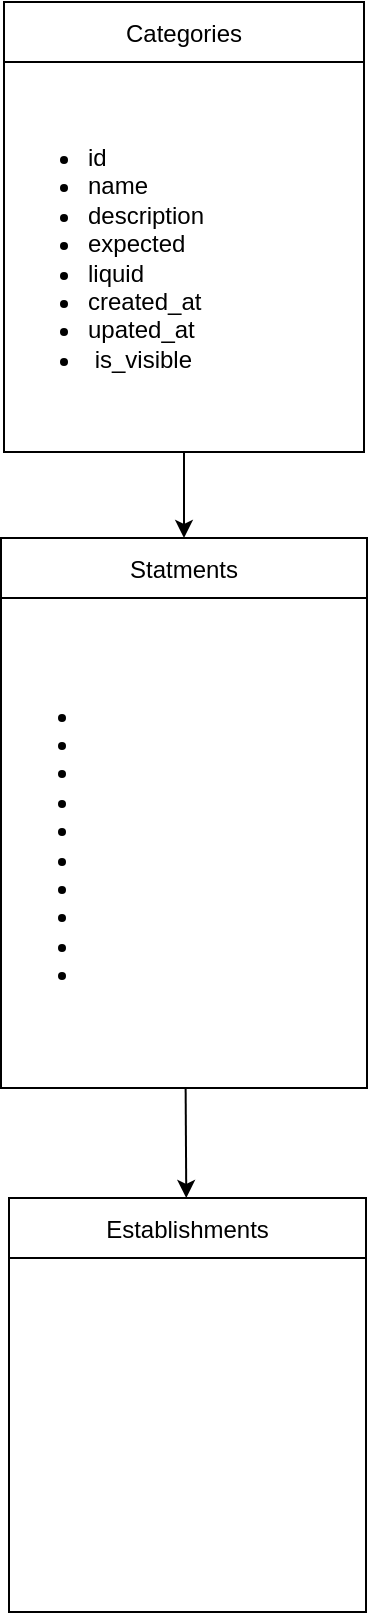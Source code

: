 <mxfile>
    <diagram id="aX3GKfdL50LBItLEG8CT" name="Page-1">
        <mxGraphModel dx="1211" dy="983" grid="0" gridSize="10" guides="1" tooltips="1" connect="1" arrows="1" fold="1" page="1" pageScale="1" pageWidth="827" pageHeight="1169" math="0" shadow="0">
            <root>
                <mxCell id="0"/>
                <mxCell id="1" parent="0"/>
                <mxCell id="14" style="edgeStyle=none;html=1;" edge="1" parent="1" source="2" target="6">
                    <mxGeometry relative="1" as="geometry"/>
                </mxCell>
                <mxCell id="2" value="Categories" style="swimlane;fontStyle=0;childLayout=stackLayout;horizontal=1;startSize=30;horizontalStack=0;resizeParent=1;resizeParentMax=0;resizeLast=0;collapsible=1;marginBottom=0;" vertex="1" parent="1">
                    <mxGeometry x="265" y="30" width="180" height="225" as="geometry"/>
                </mxCell>
                <mxCell id="19" value="&lt;div&gt;&lt;ul&gt;&lt;li&gt;id&lt;/li&gt;&lt;li&gt;name&lt;/li&gt;&lt;li&gt;description&lt;/li&gt;&lt;li&gt;expected&lt;/li&gt;&lt;li&gt;liquid&lt;/li&gt;&lt;li&gt;created_at&lt;/li&gt;&lt;li&gt;upated_at&lt;/li&gt;&lt;li&gt;&amp;nbsp;is_visible&lt;/li&gt;&lt;/ul&gt;&lt;/div&gt;" style="rounded=0;whiteSpace=wrap;html=1;align=left;" vertex="1" parent="2">
                    <mxGeometry y="30" width="180" height="195" as="geometry"/>
                </mxCell>
                <mxCell id="15" style="edgeStyle=none;html=1;" edge="1" parent="1" source="6" target="10">
                    <mxGeometry relative="1" as="geometry"/>
                </mxCell>
                <mxCell id="6" value="Statments" style="swimlane;fontStyle=0;childLayout=stackLayout;horizontal=1;startSize=30;horizontalStack=0;resizeParent=1;resizeParentMax=0;resizeLast=0;collapsible=1;marginBottom=0;" vertex="1" parent="1">
                    <mxGeometry x="263.5" y="298" width="183" height="275" as="geometry"/>
                </mxCell>
                <mxCell id="20" value="&lt;div&gt;&lt;div&gt;&lt;ul&gt;&lt;li&gt;&lt;font color=&quot;#ffffff&quot;&gt;Id&lt;/font&gt;&lt;/li&gt;&lt;li&gt;&lt;font color=&quot;#ffffff&quot;&gt;checknum&lt;/font&gt;&lt;/li&gt;&lt;li&gt;&lt;font color=&quot;#ffffff&quot;&gt;title&lt;/font&gt;&lt;/li&gt;&lt;li&gt;&lt;font color=&quot;#ffffff&quot;&gt;detail&lt;/font&gt;&lt;/li&gt;&lt;li&gt;&lt;font color=&quot;#ffffff&quot;&gt;date&lt;/font&gt;&lt;/li&gt;&lt;li&gt;&lt;font color=&quot;#ffffff&quot;&gt;typename&lt;/font&gt;&lt;/li&gt;&lt;li&gt;&lt;font color=&quot;#ffffff&quot;&gt;amount&lt;/font&gt;&lt;/li&gt;&lt;li&gt;&lt;font color=&quot;#ffffff&quot;&gt;is_negative&lt;/font&gt;&lt;/li&gt;&lt;li&gt;&lt;font color=&quot;#ffffff&quot;&gt;categories_id&lt;/font&gt;&lt;/li&gt;&lt;li&gt;&lt;font color=&quot;#ffffff&quot;&gt;establishment_id&lt;/font&gt;&lt;/li&gt;&lt;/ul&gt;&lt;/div&gt;&lt;/div&gt;" style="rounded=0;whiteSpace=wrap;html=1;align=left;" vertex="1" parent="6">
                    <mxGeometry y="30" width="183" height="245" as="geometry"/>
                </mxCell>
                <mxCell id="10" value="Establishments" style="swimlane;fontStyle=0;childLayout=stackLayout;horizontal=1;startSize=30;horizontalStack=0;resizeParent=1;resizeParentMax=0;resizeLast=0;collapsible=1;marginBottom=0;" vertex="1" parent="1">
                    <mxGeometry x="267.5" y="628" width="178.5" height="207" as="geometry"/>
                </mxCell>
                <mxCell id="22" value="&lt;div&gt;&lt;ul&gt;&lt;li&gt;id&lt;/li&gt;&lt;li&gt;name&lt;/li&gt;&lt;li&gt;created_at&lt;/li&gt;&lt;li&gt;upated_at&lt;/li&gt;&lt;li&gt;detail&lt;/li&gt;&lt;li&gt;address&lt;/li&gt;&lt;li&gt;statment&lt;/li&gt;&lt;/ul&gt;&lt;/div&gt;" style="rounded=0;whiteSpace=wrap;html=1;fontFamily=Helvetica;fontSize=12;fontColor=#FFFFFF;align=left;" vertex="1" parent="10">
                    <mxGeometry y="30" width="178.5" height="177" as="geometry"/>
                </mxCell>
            </root>
        </mxGraphModel>
    </diagram>
</mxfile>